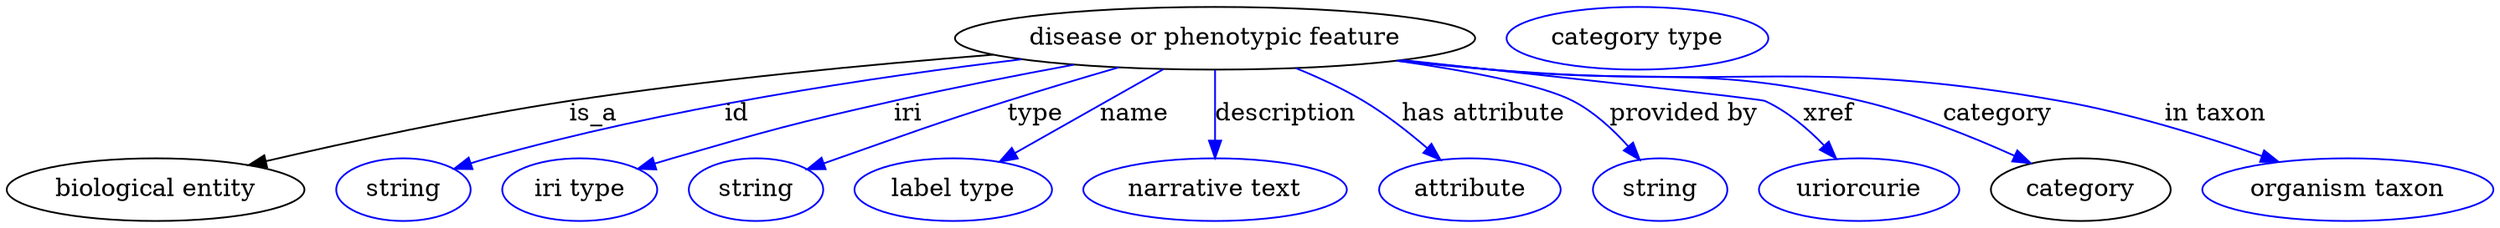 digraph {
	graph [bb="0,0,1421.3,123"];
	node [label="\N"];
	"disease or phenotypic feature"	[height=0.5,
		label="disease or phenotypic feature",
		pos="691.14,105",
		width=4.1344];
	"biological entity"	[height=0.5,
		pos="85.142,18",
		width=2.3651];
	"disease or phenotypic feature" -> "biological entity"	[label=is_a,
		lp="335.14,61.5",
		pos="e,138.25,32.071 563.98,95.585 492.4,89.944 401.51,81.273 321.14,69 262,59.969 195.39,45.449 148.05,34.378"];
	id	[color=blue,
		height=0.5,
		label=string,
		pos="226.14,18",
		width=1.0652];
	"disease or phenotypic feature" -> id	[color=blue,
		label=id,
		lp="417.14,61.5",
		pos="e,255.14,29.948 580.34,92.908 495.43,82.741 375.96,64.808 274.14,36 271.04,35.121 267.84,34.148 264.65,33.124",
		style=solid];
	iri	[color=blue,
		height=0.5,
		label="iri type",
		pos="327.14,18",
		width=1.2277];
	"disease or phenotypic feature" -> iri	[color=blue,
		label=iri,
		lp="515.14,61.5",
		pos="e,360.77,29.865 610.29,89.852 578.09,83.897 540.76,76.591 507.14,69 450.68,56.251 436.77,52.03 381.14,36 377.63,34.988 374,33.911 \
370.36,32.81",
		style=solid];
	type	[color=blue,
		height=0.5,
		label=string,
		pos="428.14,18",
		width=1.0652];
	"disease or phenotypic feature" -> type	[color=blue,
		label=type,
		lp="588.14,61.5",
		pos="e,457.45,29.697 635.9,88.273 615.77,82.407 592.88,75.573 572.14,69 528.73,55.239 518.11,51.079 475.14,36 472.46,35.057 469.69,34.077 \
466.9,33.084",
		style=solid];
	name	[color=blue,
		height=0.5,
		label="label type",
		pos="541.14,18",
		width=1.5707];
	"disease or phenotypic feature" -> name	[color=blue,
		label=name,
		lp="645.14,61.5",
		pos="e,567.7,34.049 661.51,87.207 637.07,73.357 602.33,53.674 576.45,39.01",
		style=solid];
	description	[color=blue,
		height=0.5,
		label="narrative text",
		pos="691.14,18",
		width=2.0943];
	"disease or phenotypic feature" -> description	[color=blue,
		label=description,
		lp="731.64,61.5",
		pos="e,691.14,36.175 691.14,86.799 691.14,75.163 691.14,59.548 691.14,46.237",
		style=solid];
	"has attribute"	[color=blue,
		height=0.5,
		label=attribute,
		pos="836.14,18",
		width=1.4443];
	"disease or phenotypic feature" -> "has attribute"	[color=blue,
		label="has attribute",
		lp="845.14,61.5",
		pos="e,819.36,35.382 737.82,87.754 750.63,82.509 764.25,76.17 776.14,69 788.73,61.411 801.41,51.287 811.85,42.134",
		style=solid];
	"provided by"	[color=blue,
		height=0.5,
		label=string,
		pos="944.14,18",
		width=1.0652];
	"disease or phenotypic feature" -> "provided by"	[color=blue,
		label="provided by",
		lp="958.64,61.5",
		pos="e,932.68,35.634 796.08,92.186 836.99,86.318 878.32,78.449 896.14,69 907.65,62.897 918.02,53.012 926.14,43.635",
		style=solid];
	xref	[color=blue,
		height=0.5,
		label=uriorcurie,
		pos="1058.1,18",
		width=1.5887];
	"disease or phenotypic feature" -> xref	[color=blue,
		label=xref,
		lp="1041.6,61.5",
		pos="e,1045.3,35.911 798.08,92.476 888.13,82.712 1002.7,70.116 1005.1,69 1017.8,63.128 1029.4,53.014 1038.5,43.411",
		style=solid];
	category	[height=0.5,
		pos="1185.1,18",
		width=1.4263];
	"disease or phenotypic feature" -> category	[color=blue,
		label=category,
		lp="1137.6,61.5",
		pos="e,1156.6,33.225 796.92,92.293 814.36,90.456 832.25,88.629 849.14,87 942.83,77.965 968.56,90.714 1060.1,69 1090.5,61.812 1123.1,48.552 \
1147.4,37.493",
		style=solid];
	"in taxon"	[color=blue,
		height=0.5,
		label="organism taxon",
		pos="1338.1,18",
		width=2.3109];
	"disease or phenotypic feature" -> "in taxon"	[color=blue,
		label="in taxon",
		lp="1262.1,61.5",
		pos="e,1298.4,33.955 794.76,92.077 812.87,90.214 831.54,88.435 849.14,87 992.89,75.282 1031.1,94.091 1173.1,69 1212.8,61.992 1256.4,48.534 \
1288.8,37.345",
		style=solid];
	"named thing_category"	[color=blue,
		height=0.5,
		label="category type",
		pos="933.14,105",
		width=2.0762];
}
